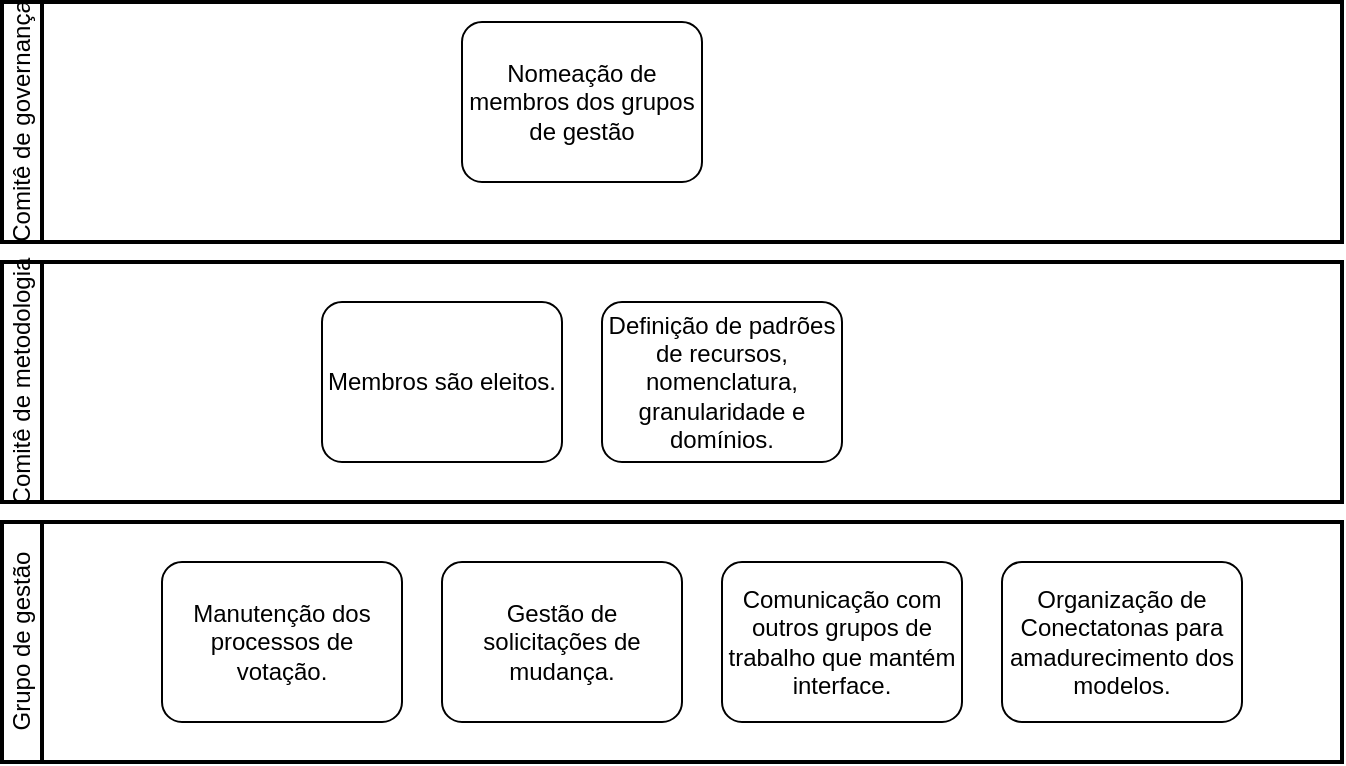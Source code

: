 <mxfile version="20.2.7" type="google"><diagram id="FS-MEGDoA6ogFVtArLlC" name="Page-1"><mxGraphModel grid="1" page="1" gridSize="10" guides="1" tooltips="1" connect="1" arrows="1" fold="1" pageScale="1" pageWidth="827" pageHeight="1169" math="0" shadow="0"><root><mxCell id="0"/><mxCell id="1" parent="0"/><mxCell id="kufvl8PMjitfdcyZvpMP-11" value="Grupo de gestão" style="swimlane;html=1;startSize=20;fontStyle=0;collapsible=0;horizontal=0;swimlaneLine=1;swimlaneFillColor=#ffffff;strokeWidth=2;" vertex="1" parent="1"><mxGeometry x="40" y="280" width="670" height="120" as="geometry"/></mxCell><mxCell id="kufvl8PMjitfdcyZvpMP-1" value="Gestão de solicitações de mudança." style="points=[[0.25,0,0],[0.5,0,0],[0.75,0,0],[1,0.25,0],[1,0.5,0],[1,0.75,0],[0.75,1,0],[0.5,1,0],[0.25,1,0],[0,0.75,0],[0,0.5,0],[0,0.25,0]];shape=mxgraph.bpmn.task;whiteSpace=wrap;rectStyle=rounded;size=10;taskMarker=abstract;" vertex="1" parent="kufvl8PMjitfdcyZvpMP-11"><mxGeometry x="220" y="20" width="120" height="80" as="geometry"/></mxCell><mxCell id="kufvl8PMjitfdcyZvpMP-4" value="Comunicação com outros grupos de trabalho que mantém interface." style="points=[[0.25,0,0],[0.5,0,0],[0.75,0,0],[1,0.25,0],[1,0.5,0],[1,0.75,0],[0.75,1,0],[0.5,1,0],[0.25,1,0],[0,0.75,0],[0,0.5,0],[0,0.25,0]];shape=mxgraph.bpmn.task;whiteSpace=wrap;rectStyle=rounded;size=10;taskMarker=abstract;" vertex="1" parent="kufvl8PMjitfdcyZvpMP-11"><mxGeometry x="360" y="20" width="120" height="80" as="geometry"/></mxCell><mxCell id="kufvl8PMjitfdcyZvpMP-5" value="Organização de Conectatonas para amadurecimento dos modelos." style="points=[[0.25,0,0],[0.5,0,0],[0.75,0,0],[1,0.25,0],[1,0.5,0],[1,0.75,0],[0.75,1,0],[0.5,1,0],[0.25,1,0],[0,0.75,0],[0,0.5,0],[0,0.25,0]];shape=mxgraph.bpmn.task;whiteSpace=wrap;rectStyle=rounded;size=10;taskMarker=abstract;" vertex="1" parent="kufvl8PMjitfdcyZvpMP-11"><mxGeometry x="500" y="20" width="120" height="80" as="geometry"/></mxCell><mxCell id="kufvl8PMjitfdcyZvpMP-3" value="Manutenção dos processos de votação." style="points=[[0.25,0,0],[0.5,0,0],[0.75,0,0],[1,0.25,0],[1,0.5,0],[1,0.75,0],[0.75,1,0],[0.5,1,0],[0.25,1,0],[0,0.75,0],[0,0.5,0],[0,0.25,0]];shape=mxgraph.bpmn.task;whiteSpace=wrap;rectStyle=rounded;size=10;taskMarker=abstract;" vertex="1" parent="1"><mxGeometry x="120" y="300" width="120" height="80" as="geometry"/></mxCell><mxCell id="kufvl8PMjitfdcyZvpMP-12" value="Comitê de governança" style="swimlane;html=1;startSize=20;fontStyle=0;collapsible=0;horizontal=0;swimlaneLine=1;swimlaneFillColor=#ffffff;strokeWidth=2;" vertex="1" parent="1"><mxGeometry x="40" y="20" width="670" height="120" as="geometry"/></mxCell><mxCell id="kufvl8PMjitfdcyZvpMP-13" value="Nomeação de membros dos grupos de gestão" style="points=[[0.25,0,0],[0.5,0,0],[0.75,0,0],[1,0.25,0],[1,0.5,0],[1,0.75,0],[0.75,1,0],[0.5,1,0],[0.25,1,0],[0,0.75,0],[0,0.5,0],[0,0.25,0]];shape=mxgraph.bpmn.task;whiteSpace=wrap;rectStyle=rounded;size=10;taskMarker=abstract;" vertex="1" parent="kufvl8PMjitfdcyZvpMP-12"><mxGeometry x="230" y="10" width="120" height="80" as="geometry"/></mxCell><mxCell id="kufvl8PMjitfdcyZvpMP-14" value="Comitê de metodologia" style="swimlane;html=1;startSize=20;fontStyle=0;collapsible=0;horizontal=0;swimlaneLine=1;swimlaneFillColor=#ffffff;strokeWidth=2;" vertex="1" parent="1"><mxGeometry x="40" y="150" width="670" height="120" as="geometry"/></mxCell><mxCell id="kufvl8PMjitfdcyZvpMP-15" value="Definição de padrões de recursos, nomenclatura, granularidade e domínios." style="points=[[0.25,0,0],[0.5,0,0],[0.75,0,0],[1,0.25,0],[1,0.5,0],[1,0.75,0],[0.75,1,0],[0.5,1,0],[0.25,1,0],[0,0.75,0],[0,0.5,0],[0,0.25,0]];shape=mxgraph.bpmn.task;whiteSpace=wrap;rectStyle=rounded;size=10;taskMarker=abstract;" vertex="1" parent="kufvl8PMjitfdcyZvpMP-14"><mxGeometry x="300" y="20" width="120" height="80" as="geometry"/></mxCell><mxCell id="kufvl8PMjitfdcyZvpMP-16" value="Membros são eleitos." style="points=[[0.25,0,0],[0.5,0,0],[0.75,0,0],[1,0.25,0],[1,0.5,0],[1,0.75,0],[0.75,1,0],[0.5,1,0],[0.25,1,0],[0,0.75,0],[0,0.5,0],[0,0.25,0]];shape=mxgraph.bpmn.task;whiteSpace=wrap;rectStyle=rounded;size=10;taskMarker=abstract;" vertex="1" parent="kufvl8PMjitfdcyZvpMP-14"><mxGeometry x="160" y="20" width="120" height="80" as="geometry"/></mxCell></root></mxGraphModel></diagram></mxfile>